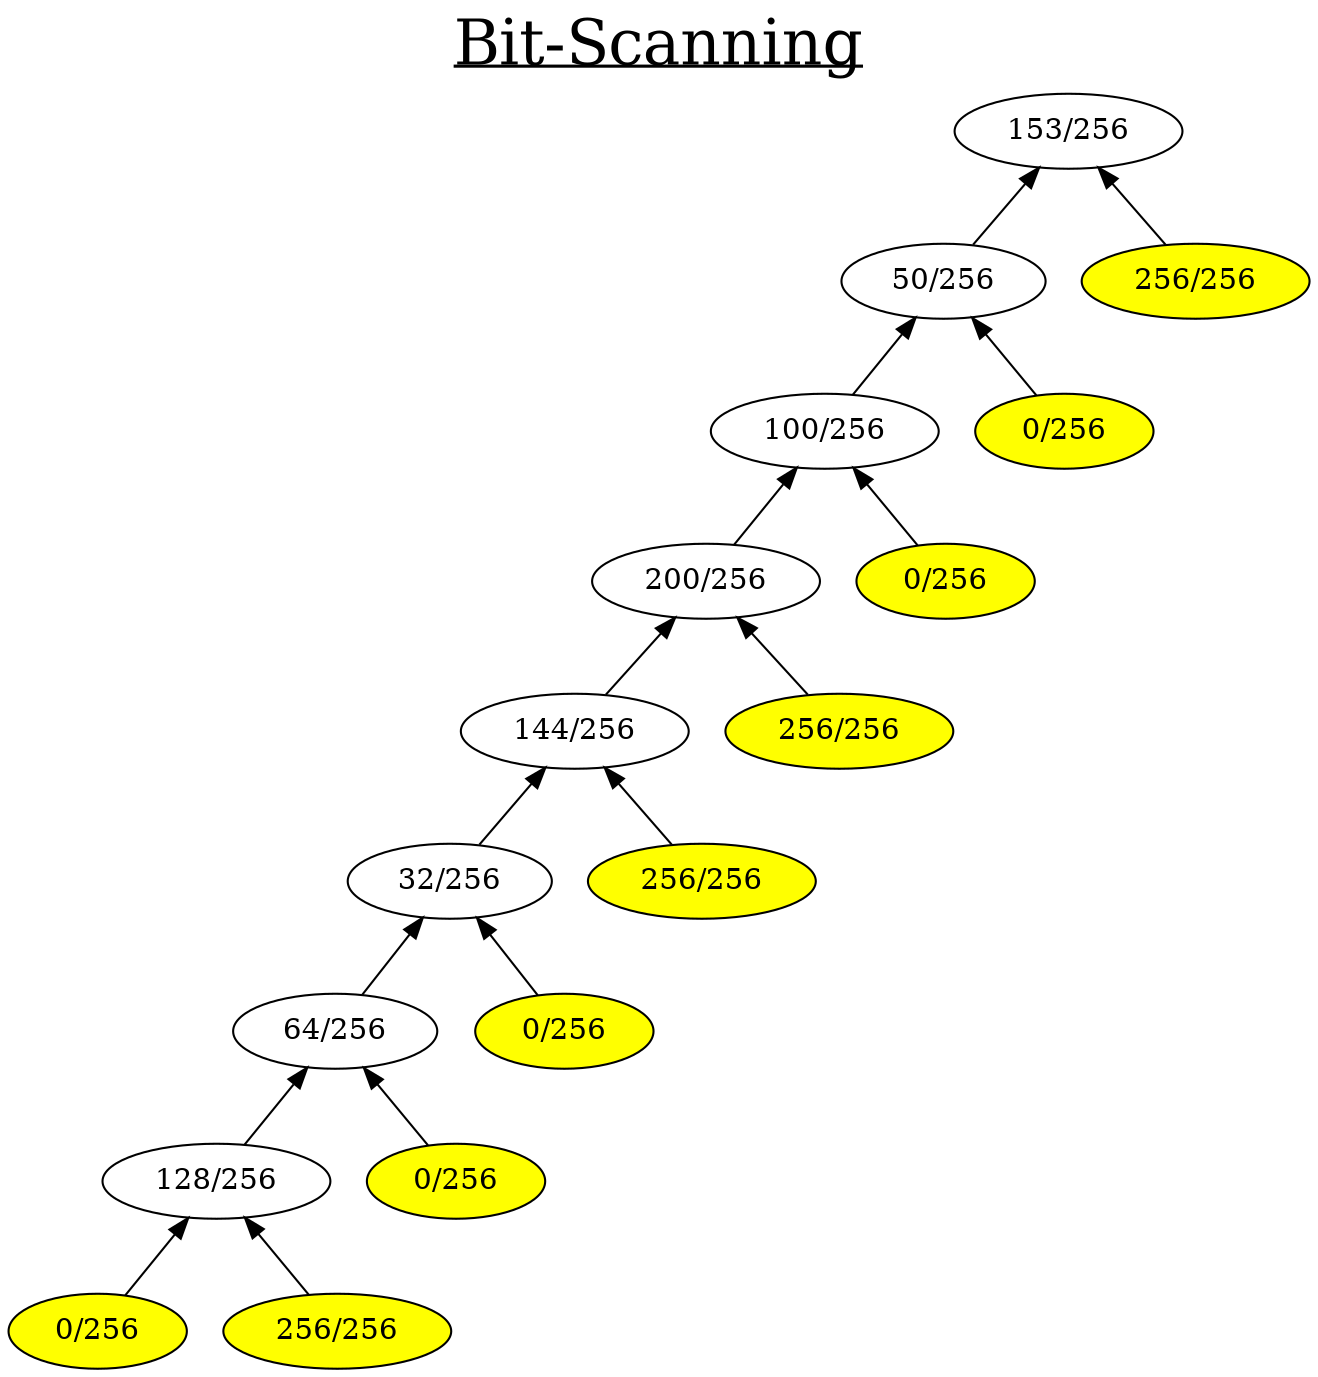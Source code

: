 digraph G { 
rankdir = BT;
graph [label= <<u>Bit-Scanning</u>> , labelloc=t, fontsize=30];
1[label= " 153/256 " ];
2[label= " 50/256 " ];
2->1
3[label= " 256/256 " ];
3->1
4[label= " 100/256 " ];
4->2
5[label= " 0/256 " ];
5->2
8[label= " 200/256 " ];
8->4
9[label= " 0/256 " ];
9->4
16[label= " 144/256 " ];
16->8
17[label= " 256/256 " ];
17->8
32[label= " 32/256 " ];
32->16
33[label= " 256/256 " ];
33->16
64[label= " 64/256 " ];
64->32
65[label= " 0/256 " ];
65->32
128[label= " 128/256 " ];
128->64
129[label= " 0/256 " ];
129->64
256[label= " 0/256 " ];
256->128
257[label= " 256/256 " ];
257->128
256[style=filled, fillcolor=yellow];
257[style=filled, fillcolor=yellow];
129[style=filled, fillcolor=yellow];
65[style=filled, fillcolor=yellow];
33[style=filled, fillcolor=yellow];
17[style=filled, fillcolor=yellow];
9[style=filled, fillcolor=yellow];
5[style=filled, fillcolor=yellow];
3[style=filled, fillcolor=yellow];
}
